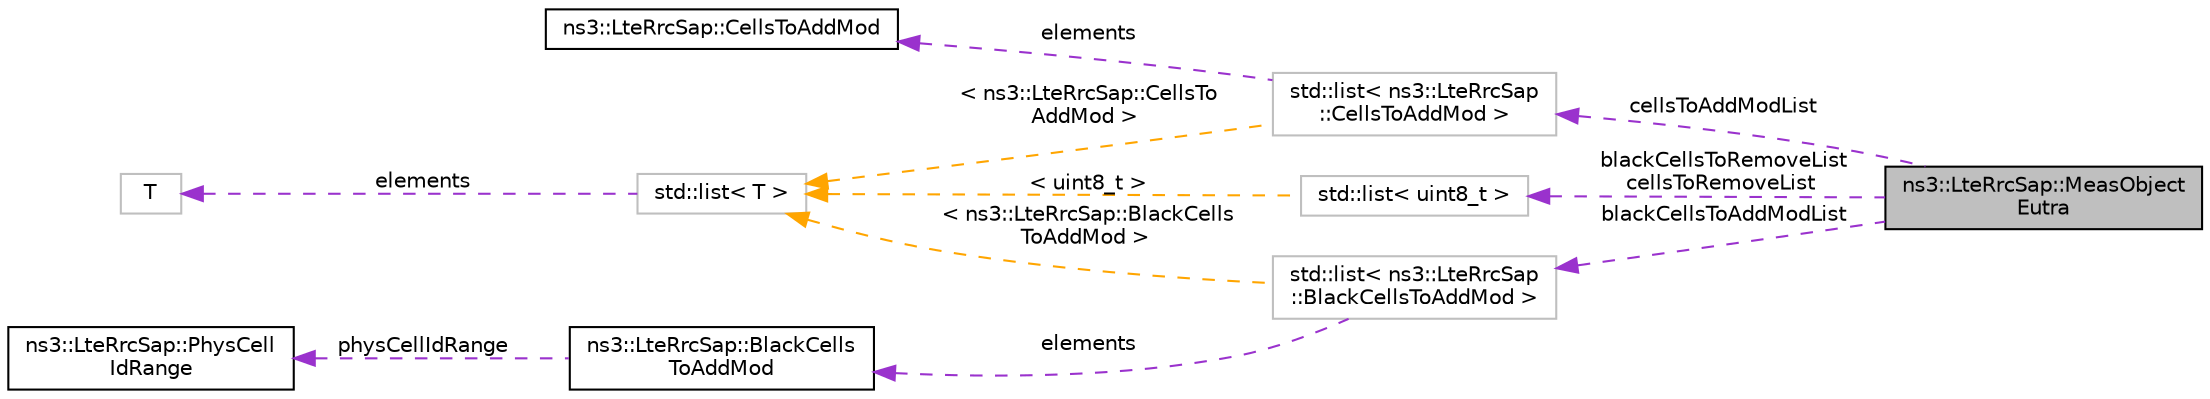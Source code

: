 digraph "ns3::LteRrcSap::MeasObjectEutra"
{
 // LATEX_PDF_SIZE
  edge [fontname="Helvetica",fontsize="10",labelfontname="Helvetica",labelfontsize="10"];
  node [fontname="Helvetica",fontsize="10",shape=record];
  rankdir="LR";
  Node1 [label="ns3::LteRrcSap::MeasObject\lEutra",height=0.2,width=0.4,color="black", fillcolor="grey75", style="filled", fontcolor="black",tooltip="MeasObjectEutra structure."];
  Node2 -> Node1 [dir="back",color="darkorchid3",fontsize="10",style="dashed",label=" blackCellsToRemoveList\ncellsToRemoveList" ,fontname="Helvetica"];
  Node2 [label="std::list\< uint8_t \>",height=0.2,width=0.4,color="grey75", fillcolor="white", style="filled",tooltip=" "];
  Node3 -> Node2 [dir="back",color="orange",fontsize="10",style="dashed",label=" \< uint8_t \>" ,fontname="Helvetica"];
  Node3 [label="std::list\< T \>",height=0.2,width=0.4,color="grey75", fillcolor="white", style="filled",tooltip=" "];
  Node4 -> Node3 [dir="back",color="darkorchid3",fontsize="10",style="dashed",label=" elements" ,fontname="Helvetica"];
  Node4 [label="T",height=0.2,width=0.4,color="grey75", fillcolor="white", style="filled",tooltip=" "];
  Node5 -> Node1 [dir="back",color="darkorchid3",fontsize="10",style="dashed",label=" cellsToAddModList" ,fontname="Helvetica"];
  Node5 [label="std::list\< ns3::LteRrcSap\l::CellsToAddMod \>",height=0.2,width=0.4,color="grey75", fillcolor="white", style="filled",tooltip=" "];
  Node6 -> Node5 [dir="back",color="darkorchid3",fontsize="10",style="dashed",label=" elements" ,fontname="Helvetica"];
  Node6 [label="ns3::LteRrcSap::CellsToAddMod",height=0.2,width=0.4,color="black", fillcolor="white", style="filled",URL="$structns3_1_1_lte_rrc_sap_1_1_cells_to_add_mod.html",tooltip="CellsToAddMod structure."];
  Node3 -> Node5 [dir="back",color="orange",fontsize="10",style="dashed",label=" \< ns3::LteRrcSap::CellsTo\lAddMod \>" ,fontname="Helvetica"];
  Node7 -> Node1 [dir="back",color="darkorchid3",fontsize="10",style="dashed",label=" blackCellsToAddModList" ,fontname="Helvetica"];
  Node7 [label="std::list\< ns3::LteRrcSap\l::BlackCellsToAddMod \>",height=0.2,width=0.4,color="grey75", fillcolor="white", style="filled",tooltip=" "];
  Node8 -> Node7 [dir="back",color="darkorchid3",fontsize="10",style="dashed",label=" elements" ,fontname="Helvetica"];
  Node8 [label="ns3::LteRrcSap::BlackCells\lToAddMod",height=0.2,width=0.4,color="black", fillcolor="white", style="filled",URL="$structns3_1_1_lte_rrc_sap_1_1_black_cells_to_add_mod.html",tooltip="BlackCellsToAddMod structure."];
  Node9 -> Node8 [dir="back",color="darkorchid3",fontsize="10",style="dashed",label=" physCellIdRange" ,fontname="Helvetica"];
  Node9 [label="ns3::LteRrcSap::PhysCell\lIdRange",height=0.2,width=0.4,color="black", fillcolor="white", style="filled",URL="$structns3_1_1_lte_rrc_sap_1_1_phys_cell_id_range.html",tooltip="PhysCellIdRange structure."];
  Node3 -> Node7 [dir="back",color="orange",fontsize="10",style="dashed",label=" \< ns3::LteRrcSap::BlackCells\lToAddMod \>" ,fontname="Helvetica"];
}
